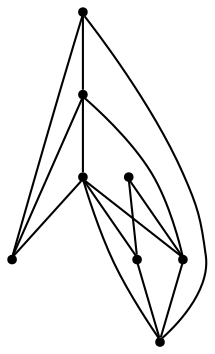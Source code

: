 graph {
  node [shape=point,comment="{\"directed\":false,\"doi\":\"10.1007/978-3-031-49275-4_6\",\"figure\":\"1 (4)\"}"]

  v0 [pos="570.3700476395674,821.175054202964"]
  v1 [pos="492.3576148015777,1133.22096117938"]
  v2 [pos="258.3411414944049,977.193810907039"]
  v3 [pos="570.3700476395674,977.193810907039"]
  v4 [pos="336.35357433239454,1055.1886276898877"]
  v5 [pos="442.84970761135645,947.1894750364002"]
  v6 [pos="414.3451819635881,899.1865309470681"]
  v7 [pos="405.3270725656714,992.20023921413"]

  v0 -- v1 [id="-1",pos="570.3700476395674,821.175054202964 674.3865823646084,977.193810907039 648.382480477557,1081.2091344283904 492.3576148015777,1133.22096117938"]
  v2 -- v4 [id="-2",pos="258.3411414944049,977.193810907039 336.35357433239454,1055.1886276898877 336.35357433239454,1055.1886276898877 336.35357433239454,1055.1886276898877"]
  v2 -- v6 [id="-3",pos="258.3411414944049,977.193810907039 414.3451819635881,899.1865309470681 414.3451819635881,899.1865309470681 414.3451819635881,899.1865309470681"]
  v4 -- v7 [id="-4",pos="336.35357433239454,1055.1886276898877 405.3270725656714,992.20023921413 405.3270725656714,992.20023921413 405.3270725656714,992.20023921413"]
  v4 -- v6 [id="-5",pos="336.35357433239454,1055.1886276898877 414.3451819635881,899.1865309470681 414.3451819635881,899.1865309470681 414.3451819635881,899.1865309470681"]
  v4 -- v1 [id="-6",pos="336.35357433239454,1055.1886276898877 492.3576148015777,1133.22096117938 492.3576148015777,1133.22096117938 492.3576148015777,1133.22096117938"]
  v7 -- v3 [id="-7",pos="405.3270725656714,992.20023921413 570.3700476395674,977.193810907039 570.3700476395674,977.193810907039 570.3700476395674,977.193810907039"]
  v6 -- v3 [id="-8",pos="414.3451819635881,899.1865309470681 570.3700476395674,977.193810907039 570.3700476395674,977.193810907039 570.3700476395674,977.193810907039"]
  v5 -- v7 [id="-9",pos="442.84970761135645,947.1894750364002 405.3270725656714,992.20023921413 405.3270725656714,992.20023921413 405.3270725656714,992.20023921413"]
  v5 -- v6 [id="-10",pos="442.84970761135645,947.1894750364002 414.3451819635881,899.1865309470681 414.3451819635881,899.1865309470681 414.3451819635881,899.1865309470681"]
  v0 -- v3 [id="-11",pos="570.3700476395674,821.175054202964 570.3700476395674,977.193810907039 570.3700476395674,977.193810907039 570.3700476395674,977.193810907039"]
  v3 -- v4 [id="-12",pos="570.3700476395674,977.193810907039 336.35357433239454,1055.1886276898877 336.35357433239454,1055.1886276898877 336.35357433239454,1055.1886276898877"]
  v2 -- v1 [id="-13",pos="258.3411414944049,977.193810907039 245.32657952969714,1133.216764395247 323.3306663878639,1185.2243943621036 492.3576148015777,1133.22096117938"]
  v0 -- v2 [id="-14",pos="570.3700476395674,821.175054202964 388.34104828232785,821.170857418831 284.33281184579636,873.1785509733259 258.3411414944049,977.193810907039"]
}